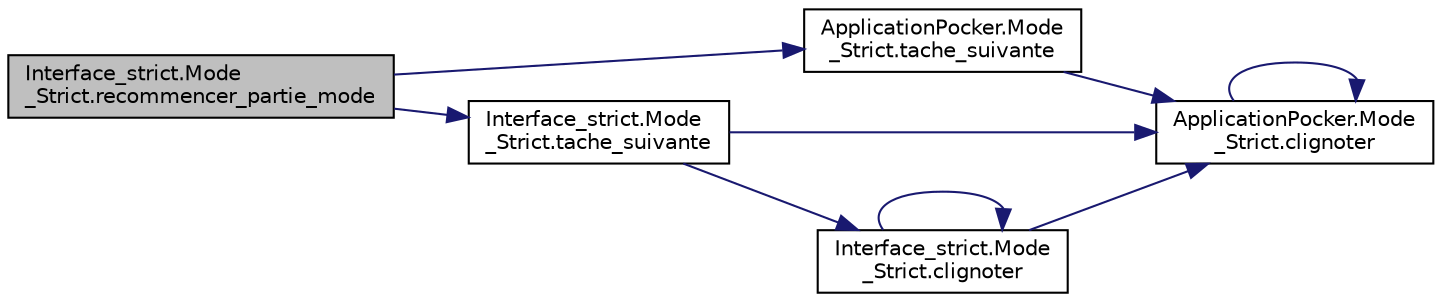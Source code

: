 digraph "Interface_strict.Mode_Strict.recommencer_partie_mode"
{
  edge [fontname="Helvetica",fontsize="10",labelfontname="Helvetica",labelfontsize="10"];
  node [fontname="Helvetica",fontsize="10",shape=record];
  rankdir="LR";
  Node96 [label="Interface_strict.Mode\l_Strict.recommencer_partie_mode",height=0.2,width=0.4,color="black", fillcolor="grey75", style="filled", fontcolor="black"];
  Node96 -> Node97 [color="midnightblue",fontsize="10",style="solid",fontname="Helvetica"];
  Node97 [label="ApplicationPocker.Mode\l_Strict.tache_suivante",height=0.2,width=0.4,color="black", fillcolor="white", style="filled",URL="$class_application_pocker_1_1_mode___strict.html#ad6cadeea50de3dae45f1383f6cc05577"];
  Node97 -> Node98 [color="midnightblue",fontsize="10",style="solid",fontname="Helvetica"];
  Node98 [label="ApplicationPocker.Mode\l_Strict.clignoter",height=0.2,width=0.4,color="black", fillcolor="white", style="filled",URL="$class_application_pocker_1_1_mode___strict.html#a843a41abde8f3149546359546840d74a"];
  Node98 -> Node98 [color="midnightblue",fontsize="10",style="solid",fontname="Helvetica"];
  Node96 -> Node99 [color="midnightblue",fontsize="10",style="solid",fontname="Helvetica"];
  Node99 [label="Interface_strict.Mode\l_Strict.tache_suivante",height=0.2,width=0.4,color="black", fillcolor="white", style="filled",URL="$class_interface__strict_1_1_mode___strict.html#acaaa4e21bb54a8e3f1d7e9c43cd6f395"];
  Node99 -> Node98 [color="midnightblue",fontsize="10",style="solid",fontname="Helvetica"];
  Node99 -> Node100 [color="midnightblue",fontsize="10",style="solid",fontname="Helvetica"];
  Node100 [label="Interface_strict.Mode\l_Strict.clignoter",height=0.2,width=0.4,color="black", fillcolor="white", style="filled",URL="$class_interface__strict_1_1_mode___strict.html#a4e861610380efa3bf23ac3e7c2ecdac7"];
  Node100 -> Node98 [color="midnightblue",fontsize="10",style="solid",fontname="Helvetica"];
  Node100 -> Node100 [color="midnightblue",fontsize="10",style="solid",fontname="Helvetica"];
}
